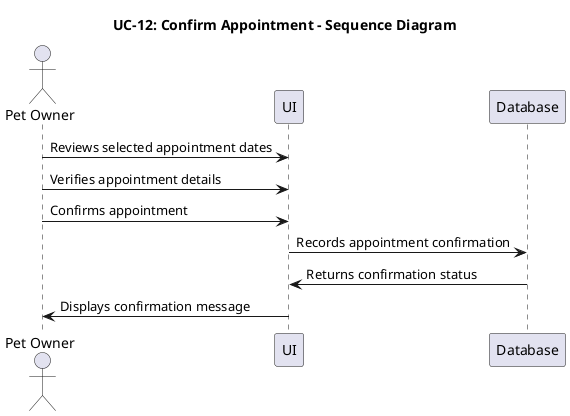 @startuml
title UC-12: Confirm Appointment - Sequence Diagram

actor "Pet Owner" as owner
participant "UI" as ui
participant "Database" as db

owner -> ui: Reviews selected appointment dates
owner -> ui: Verifies appointment details
owner -> ui: Confirms appointment

ui -> db: Records appointment confirmation
db -> ui: Returns confirmation status

ui -> owner: Displays confirmation message

@enduml
